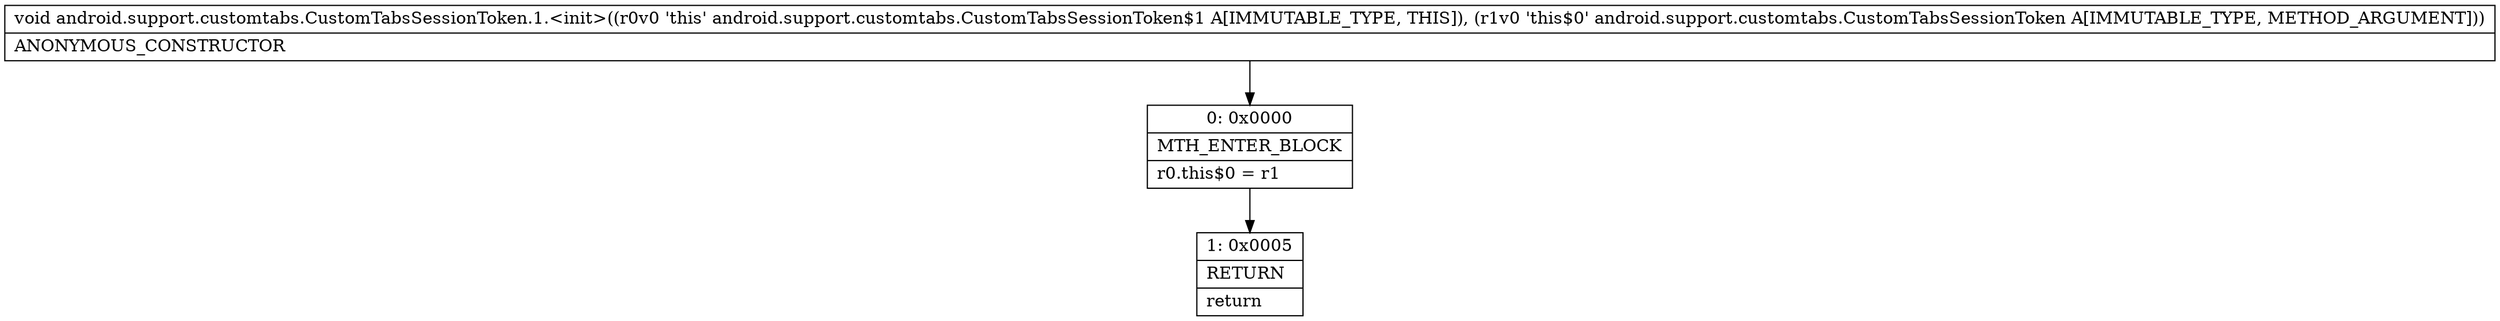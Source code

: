 digraph "CFG forandroid.support.customtabs.CustomTabsSessionToken.1.\<init\>(Landroid\/support\/customtabs\/CustomTabsSessionToken;)V" {
Node_0 [shape=record,label="{0\:\ 0x0000|MTH_ENTER_BLOCK\l|r0.this$0 = r1\l}"];
Node_1 [shape=record,label="{1\:\ 0x0005|RETURN\l|return\l}"];
MethodNode[shape=record,label="{void android.support.customtabs.CustomTabsSessionToken.1.\<init\>((r0v0 'this' android.support.customtabs.CustomTabsSessionToken$1 A[IMMUTABLE_TYPE, THIS]), (r1v0 'this$0' android.support.customtabs.CustomTabsSessionToken A[IMMUTABLE_TYPE, METHOD_ARGUMENT]))  | ANONYMOUS_CONSTRUCTOR\l}"];
MethodNode -> Node_0;
Node_0 -> Node_1;
}

